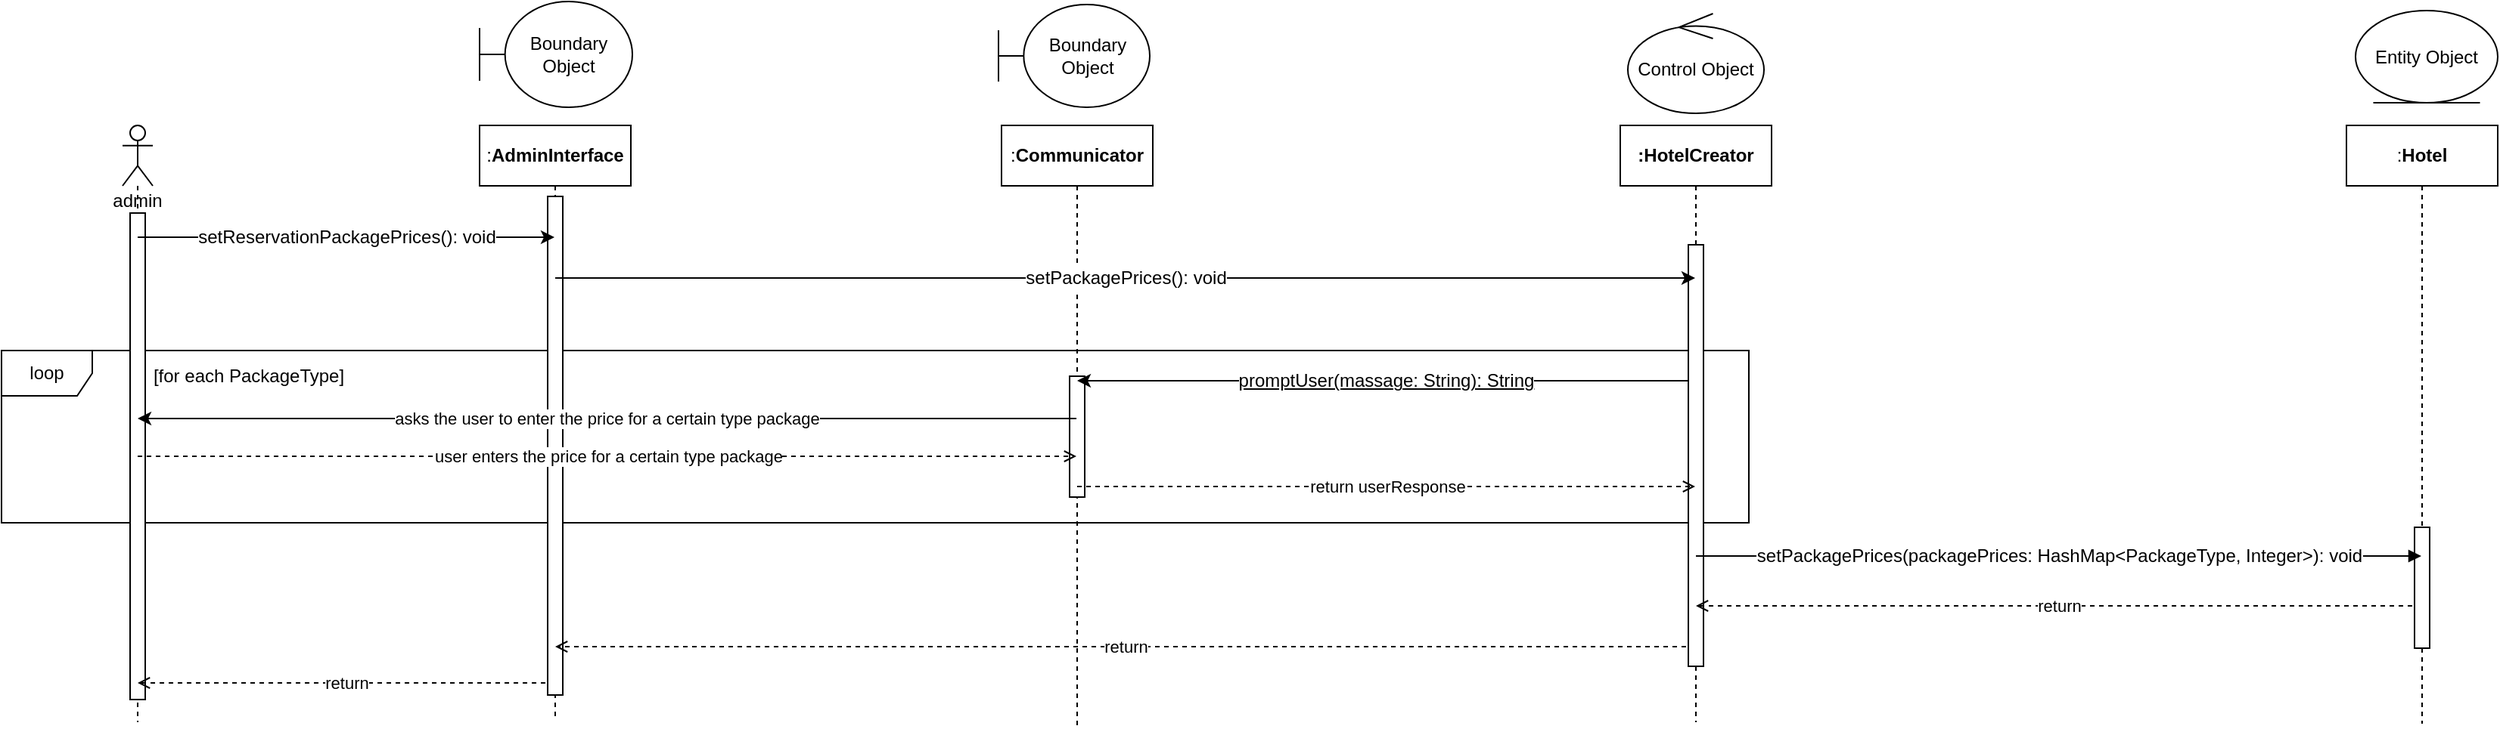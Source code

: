 <mxfile version="20.2.3" type="device"><diagram id="_dyftROPgCUoJRCYQNNZ" name="Page-1"><mxGraphModel dx="1799" dy="3981" grid="0" gridSize="10" guides="1" tooltips="1" connect="1" arrows="1" fold="1" page="0" pageScale="1" pageWidth="827" pageHeight="1169" math="0" shadow="0"><root><mxCell id="0"/><mxCell id="1" parent="0"/><mxCell id="tiQ1K93CPeVYgh7BwKC1-5" value=":&lt;span style=&quot;font-weight: 700;&quot;&gt;Communicator&lt;/span&gt;" style="shape=umlLifeline;perimeter=lifelinePerimeter;whiteSpace=wrap;html=1;container=1;collapsible=0;recursiveResize=0;outlineConnect=0;" parent="1" vertex="1"><mxGeometry x="-439" y="-3254" width="100" height="398" as="geometry"/></mxCell><mxCell id="tiQ1K93CPeVYgh7BwKC1-17" value="" style="group" parent="1" vertex="1" connectable="0"><mxGeometry x="-1100" y="-3105" width="1155" height="114" as="geometry"/></mxCell><mxCell id="tiQ1K93CPeVYgh7BwKC1-14" value="loop" style="shape=umlFrame;whiteSpace=wrap;html=1;" parent="tiQ1K93CPeVYgh7BwKC1-17" vertex="1"><mxGeometry width="1155" height="114" as="geometry"/></mxCell><mxCell id="tiQ1K93CPeVYgh7BwKC1-15" value="[for each PackageType]" style="text;html=1;align=center;verticalAlign=middle;resizable=0;points=[];autosize=1;strokeColor=none;fillColor=none;" parent="tiQ1K93CPeVYgh7BwKC1-17" vertex="1"><mxGeometry x="90.865" y="3.99" width="144" height="26" as="geometry"/></mxCell><mxCell id="tiQ1K93CPeVYgh7BwKC1-24" value="" style="html=1;points=[];perimeter=orthogonalPerimeter;" parent="tiQ1K93CPeVYgh7BwKC1-17" vertex="1"><mxGeometry x="706" y="17" width="10" height="80" as="geometry"/></mxCell><mxCell id="tiQ1K93CPeVYgh7BwKC1-1" value="admin" style="shape=umlLifeline;participant=umlActor;perimeter=lifelinePerimeter;whiteSpace=wrap;html=1;container=1;collapsible=0;recursiveResize=0;verticalAlign=top;spacingTop=36;outlineConnect=0;" parent="1" vertex="1"><mxGeometry x="-1020" y="-3254" width="20" height="395" as="geometry"/></mxCell><mxCell id="tiQ1K93CPeVYgh7BwKC1-22" value="" style="html=1;points=[];perimeter=orthogonalPerimeter;" parent="tiQ1K93CPeVYgh7BwKC1-1" vertex="1"><mxGeometry x="5" y="58" width="10" height="322" as="geometry"/></mxCell><mxCell id="tiQ1K93CPeVYgh7BwKC1-21" value="return" style="edgeStyle=none;rounded=0;orthogonalLoop=1;jettySize=auto;html=1;dashed=1;endArrow=open;endFill=0;" parent="1" source="tiQ1K93CPeVYgh7BwKC1-2" target="tiQ1K93CPeVYgh7BwKC1-1" edge="1"><mxGeometry relative="1" as="geometry"><Array as="points"><mxPoint x="-849" y="-2885"/></Array></mxGeometry></mxCell><mxCell id="tiQ1K93CPeVYgh7BwKC1-2" value=":&lt;span style=&quot;font-weight: 700;&quot;&gt;AdminInterface&lt;/span&gt;" style="shape=umlLifeline;perimeter=lifelinePerimeter;whiteSpace=wrap;html=1;container=1;collapsible=0;recursiveResize=0;outlineConnect=0;" parent="1" vertex="1"><mxGeometry x="-784" y="-3254" width="100" height="393" as="geometry"/></mxCell><mxCell id="tiQ1K93CPeVYgh7BwKC1-23" value="" style="html=1;points=[];perimeter=orthogonalPerimeter;" parent="tiQ1K93CPeVYgh7BwKC1-2" vertex="1"><mxGeometry x="45" y="47" width="10" height="330" as="geometry"/></mxCell><mxCell id="tiQ1K93CPeVYgh7BwKC1-11" value="asks the user to enter the price for a certain type package" style="edgeStyle=none;rounded=0;orthogonalLoop=1;jettySize=auto;html=1;" parent="1" source="tiQ1K93CPeVYgh7BwKC1-5" target="tiQ1K93CPeVYgh7BwKC1-1" edge="1"><mxGeometry relative="1" as="geometry"><Array as="points"><mxPoint x="-683" y="-3060"/></Array></mxGeometry></mxCell><mxCell id="tiQ1K93CPeVYgh7BwKC1-10" value="&lt;span style=&quot;font-size: 12px; text-align: left; text-decoration-line: underline;&quot;&gt;promptUser(massage:&amp;nbsp;String):&amp;nbsp;String&lt;/span&gt;" style="edgeStyle=none;rounded=0;orthogonalLoop=1;jettySize=auto;html=1;" parent="1" source="tiQ1K93CPeVYgh7BwKC1-6" target="tiQ1K93CPeVYgh7BwKC1-5" edge="1"><mxGeometry relative="1" as="geometry"><Array as="points"><mxPoint x="-206" y="-3085"/></Array></mxGeometry></mxCell><mxCell id="tiQ1K93CPeVYgh7BwKC1-20" value="return" style="edgeStyle=none;rounded=0;orthogonalLoop=1;jettySize=auto;html=1;dashed=1;endArrow=open;endFill=0;" parent="1" source="tiQ1K93CPeVYgh7BwKC1-6" target="tiQ1K93CPeVYgh7BwKC1-2" edge="1"><mxGeometry relative="1" as="geometry"><Array as="points"><mxPoint x="-361" y="-2909"/></Array></mxGeometry></mxCell><mxCell id="tiQ1K93CPeVYgh7BwKC1-6" value="&lt;span style=&quot;font-weight: 700;&quot;&gt;:HotelCreator&lt;/span&gt;" style="shape=umlLifeline;perimeter=lifelinePerimeter;whiteSpace=wrap;html=1;container=1;collapsible=0;recursiveResize=0;outlineConnect=0;" parent="1" vertex="1"><mxGeometry x="-30" y="-3254" width="100" height="395" as="geometry"/></mxCell><mxCell id="tiQ1K93CPeVYgh7BwKC1-25" value="" style="html=1;points=[];perimeter=orthogonalPerimeter;" parent="tiQ1K93CPeVYgh7BwKC1-6" vertex="1"><mxGeometry x="45" y="79" width="10" height="279" as="geometry"/></mxCell><mxCell id="tiQ1K93CPeVYgh7BwKC1-19" value="return" style="edgeStyle=none;rounded=0;orthogonalLoop=1;jettySize=auto;html=1;endArrow=open;endFill=0;dashed=1;" parent="1" source="tiQ1K93CPeVYgh7BwKC1-7" target="tiQ1K93CPeVYgh7BwKC1-6" edge="1"><mxGeometry relative="1" as="geometry"><Array as="points"><mxPoint x="241" y="-2936"/></Array></mxGeometry></mxCell><mxCell id="tiQ1K93CPeVYgh7BwKC1-7" value=":&lt;span style=&quot;font-weight: 700;&quot;&gt;Hotel&lt;/span&gt;" style="shape=umlLifeline;perimeter=lifelinePerimeter;whiteSpace=wrap;html=1;container=1;collapsible=0;recursiveResize=0;outlineConnect=0;" parent="1" vertex="1"><mxGeometry x="450" y="-3254" width="100" height="396" as="geometry"/></mxCell><mxCell id="tiQ1K93CPeVYgh7BwKC1-26" value="" style="html=1;points=[];perimeter=orthogonalPerimeter;" parent="tiQ1K93CPeVYgh7BwKC1-7" vertex="1"><mxGeometry x="45" y="266" width="10" height="80" as="geometry"/></mxCell><mxCell id="tiQ1K93CPeVYgh7BwKC1-8" value="&lt;span style=&quot;font-size: 12px; text-align: left;&quot;&gt;setReservationPackagePrices(): void&lt;/span&gt;" style="rounded=0;orthogonalLoop=1;jettySize=auto;html=1;" parent="1" source="tiQ1K93CPeVYgh7BwKC1-1" target="tiQ1K93CPeVYgh7BwKC1-2" edge="1"><mxGeometry relative="1" as="geometry"><mxPoint x="-857" y="-2776" as="targetPoint"/><Array as="points"><mxPoint x="-858" y="-3180"/></Array></mxGeometry></mxCell><mxCell id="tiQ1K93CPeVYgh7BwKC1-9" value="&lt;span style=&quot;font-size: 12px; text-align: left;&quot;&gt;setPackagePrices():&amp;nbsp;void&lt;/span&gt;" style="edgeStyle=none;rounded=0;orthogonalLoop=1;jettySize=auto;html=1;" parent="1" source="tiQ1K93CPeVYgh7BwKC1-2" target="tiQ1K93CPeVYgh7BwKC1-6" edge="1"><mxGeometry relative="1" as="geometry"><Array as="points"><mxPoint x="-381" y="-3153"/></Array></mxGeometry></mxCell><mxCell id="tiQ1K93CPeVYgh7BwKC1-13" value="return userResponse" style="edgeStyle=none;rounded=0;orthogonalLoop=1;jettySize=auto;html=1;dashed=1;endArrow=open;endFill=0;" parent="1" source="tiQ1K93CPeVYgh7BwKC1-5" target="tiQ1K93CPeVYgh7BwKC1-6" edge="1"><mxGeometry relative="1" as="geometry"><Array as="points"><mxPoint x="-193" y="-3015"/></Array></mxGeometry></mxCell><mxCell id="tiQ1K93CPeVYgh7BwKC1-18" value="&lt;span style=&quot;font-size: 12px; text-align: left;&quot;&gt;setPackagePrices(packagePrices:&amp;nbsp;HashMap&amp;lt;PackageType, Integer&amp;gt;):&amp;nbsp;void&lt;/span&gt;" style="edgeStyle=none;rounded=0;orthogonalLoop=1;jettySize=auto;html=1;endArrow=block;endFill=1;" parent="1" source="tiQ1K93CPeVYgh7BwKC1-6" target="tiQ1K93CPeVYgh7BwKC1-7" edge="1"><mxGeometry relative="1" as="geometry"><Array as="points"><mxPoint x="203" y="-2969"/></Array></mxGeometry></mxCell><mxCell id="tiQ1K93CPeVYgh7BwKC1-12" value="user enters&amp;nbsp;the price for a certain type package" style="edgeStyle=none;rounded=0;orthogonalLoop=1;jettySize=auto;html=1;dashed=1;endArrow=open;endFill=0;" parent="1" source="tiQ1K93CPeVYgh7BwKC1-1" target="tiQ1K93CPeVYgh7BwKC1-5" edge="1"><mxGeometry relative="1" as="geometry"><Array as="points"><mxPoint x="-714" y="-3035"/></Array></mxGeometry></mxCell><mxCell id="VplDn24l5oz7wkphRNKY-1" value="Boundary Object" style="shape=umlBoundary;whiteSpace=wrap;html=1;" parent="1" vertex="1"><mxGeometry x="-784" y="-3336" width="101" height="70" as="geometry"/></mxCell><mxCell id="VplDn24l5oz7wkphRNKY-2" value="Boundary Object" style="shape=umlBoundary;whiteSpace=wrap;html=1;" parent="1" vertex="1"><mxGeometry x="-441" y="-3334" width="100" height="68" as="geometry"/></mxCell><mxCell id="VplDn24l5oz7wkphRNKY-3" value="Control Object" style="ellipse;shape=umlControl;whiteSpace=wrap;html=1;" parent="1" vertex="1"><mxGeometry x="-25" y="-3328" width="90" height="66" as="geometry"/></mxCell><mxCell id="VplDn24l5oz7wkphRNKY-4" value="Entity Object" style="ellipse;shape=umlEntity;whiteSpace=wrap;html=1;" parent="1" vertex="1"><mxGeometry x="456" y="-3330" width="94" height="61" as="geometry"/></mxCell></root></mxGraphModel></diagram></mxfile>